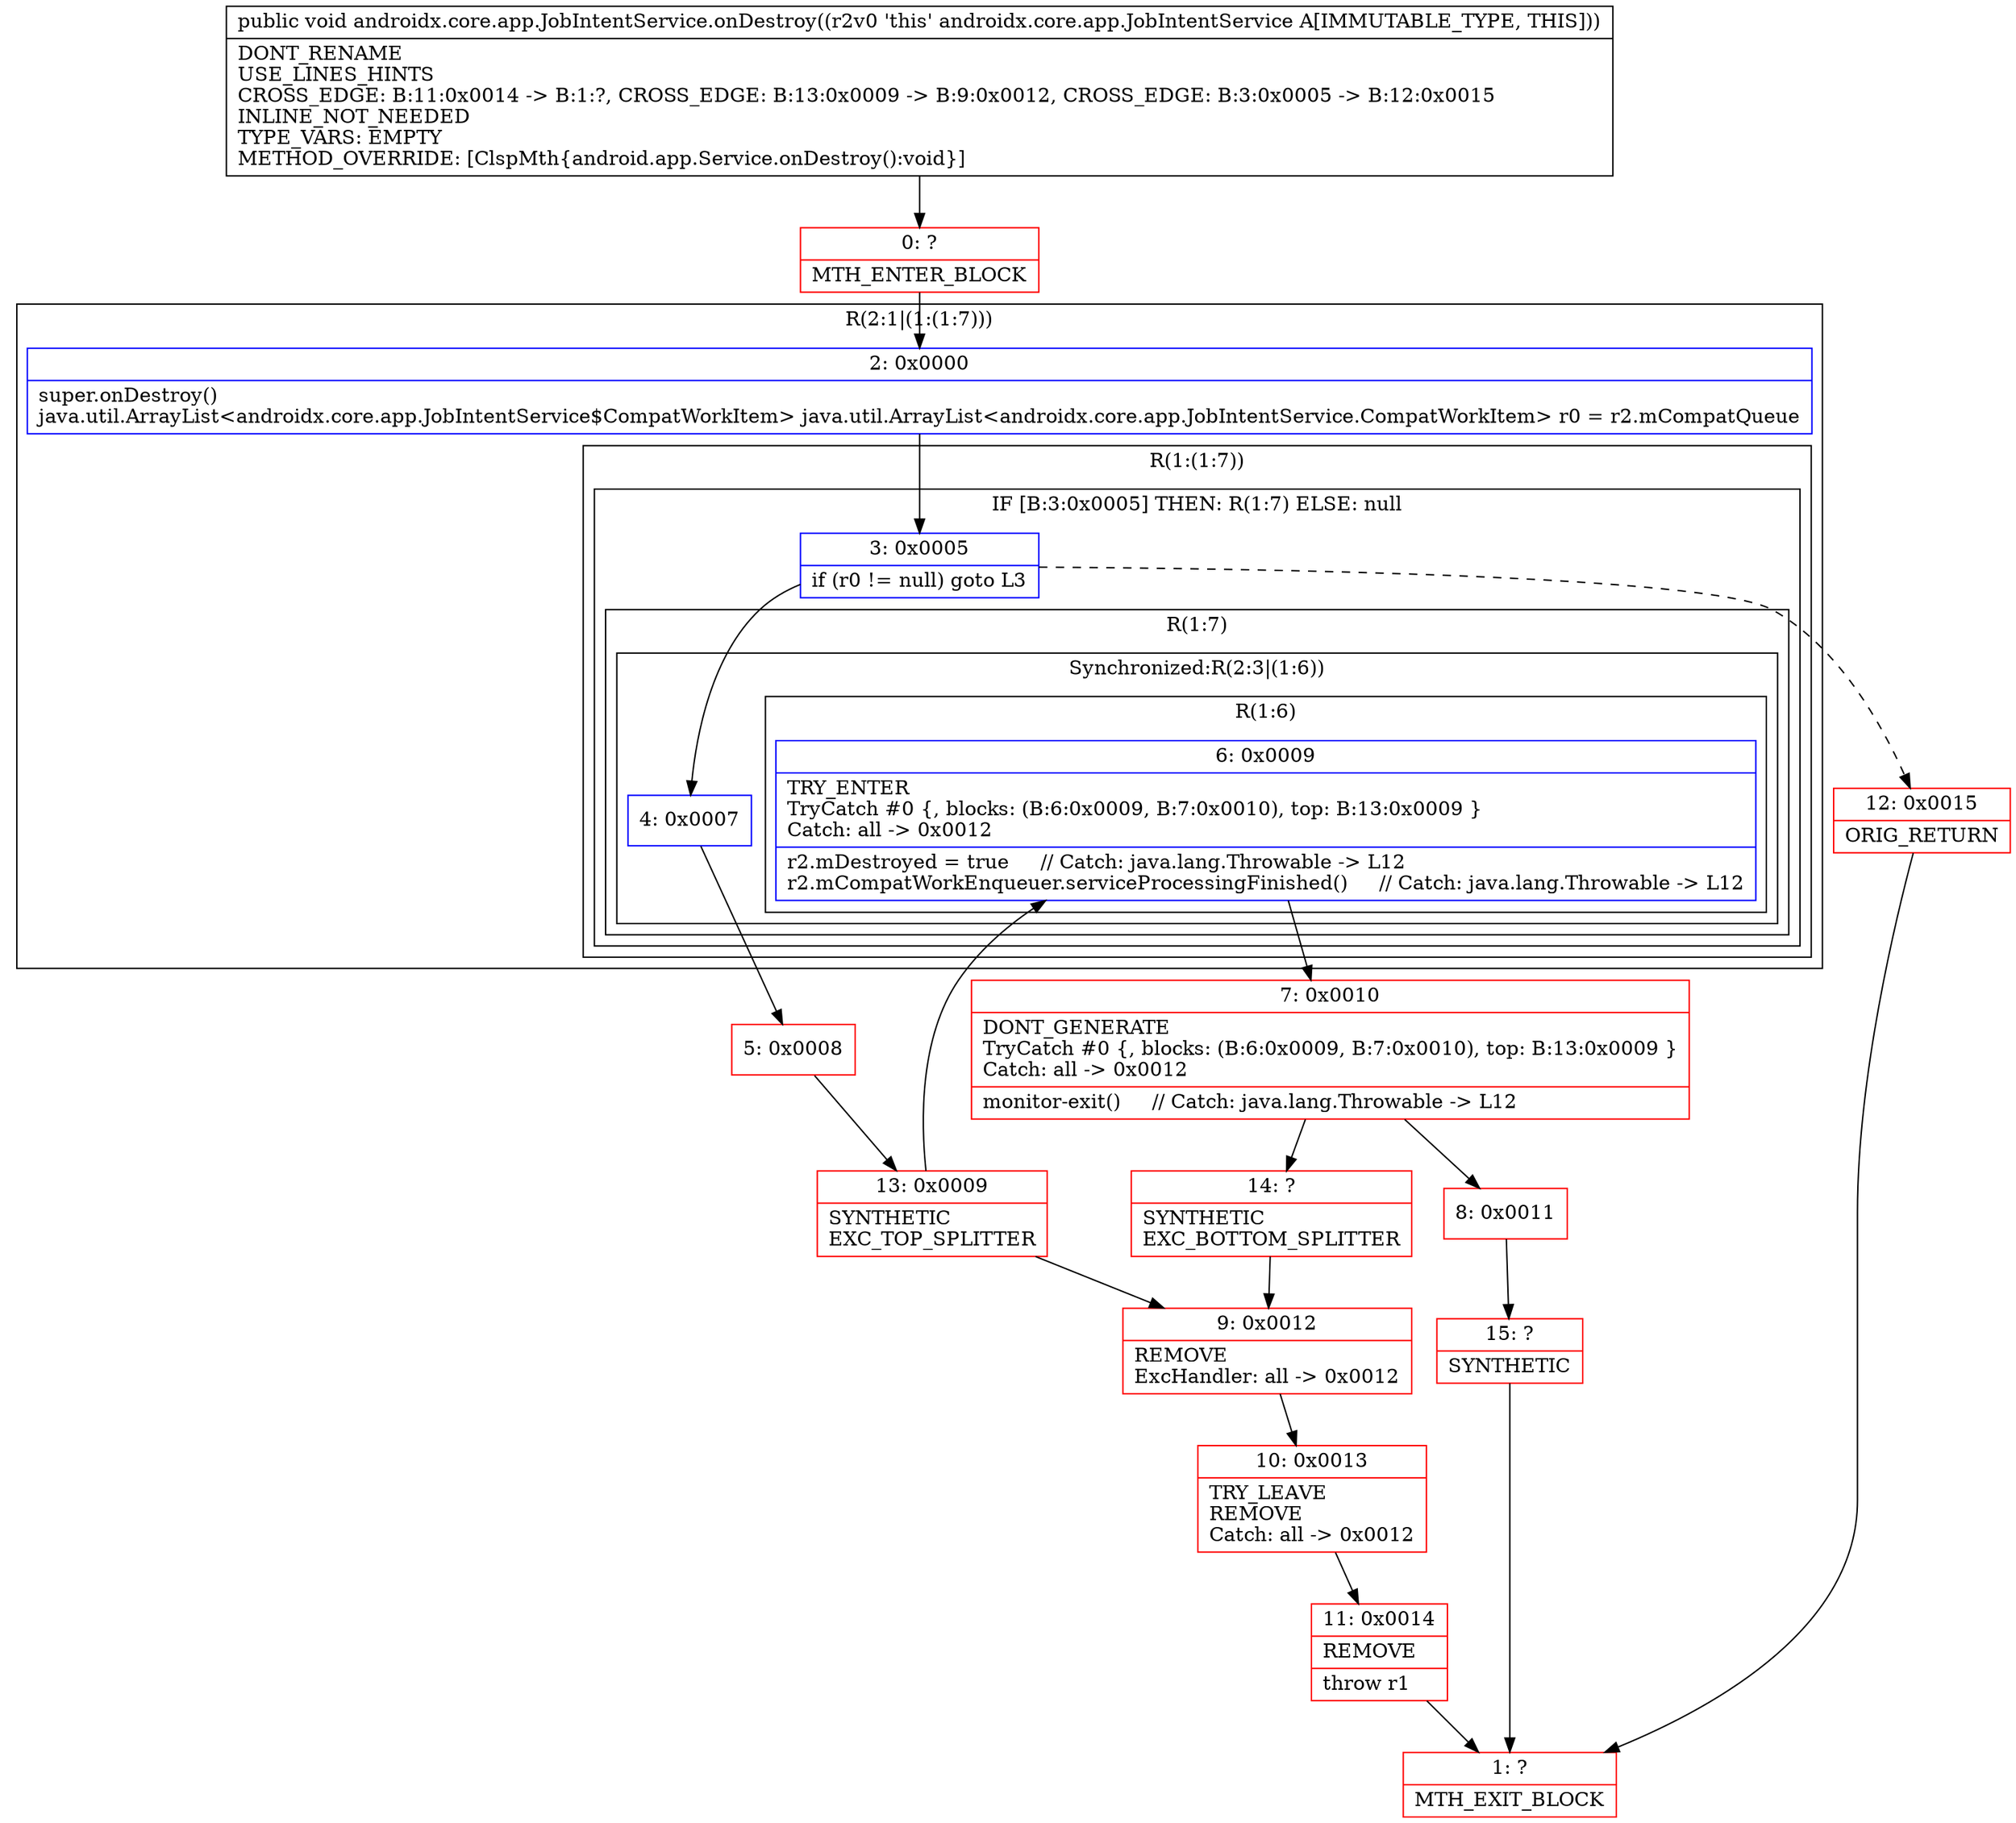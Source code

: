 digraph "CFG forandroidx.core.app.JobIntentService.onDestroy()V" {
subgraph cluster_Region_1580112938 {
label = "R(2:1|(1:(1:7)))";
node [shape=record,color=blue];
Node_2 [shape=record,label="{2\:\ 0x0000|super.onDestroy()\ljava.util.ArrayList\<androidx.core.app.JobIntentService$CompatWorkItem\> java.util.ArrayList\<androidx.core.app.JobIntentService.CompatWorkItem\> r0 = r2.mCompatQueue\l}"];
subgraph cluster_Region_1148532338 {
label = "R(1:(1:7))";
node [shape=record,color=blue];
subgraph cluster_IfRegion_182690913 {
label = "IF [B:3:0x0005] THEN: R(1:7) ELSE: null";
node [shape=record,color=blue];
Node_3 [shape=record,label="{3\:\ 0x0005|if (r0 != null) goto L3\l}"];
subgraph cluster_Region_1383265598 {
label = "R(1:7)";
node [shape=record,color=blue];
subgraph cluster_SynchronizedRegion_286679295 {
label = "Synchronized:R(2:3|(1:6))";
node [shape=record,color=blue];
Node_4 [shape=record,label="{4\:\ 0x0007}"];
subgraph cluster_Region_1147290289 {
label = "R(1:6)";
node [shape=record,color=blue];
Node_6 [shape=record,label="{6\:\ 0x0009|TRY_ENTER\lTryCatch #0 \{, blocks: (B:6:0x0009, B:7:0x0010), top: B:13:0x0009 \}\lCatch: all \-\> 0x0012\l|r2.mDestroyed = true     \/\/ Catch: java.lang.Throwable \-\> L12\lr2.mCompatWorkEnqueuer.serviceProcessingFinished()     \/\/ Catch: java.lang.Throwable \-\> L12\l}"];
}
}
}
}
}
}
Node_0 [shape=record,color=red,label="{0\:\ ?|MTH_ENTER_BLOCK\l}"];
Node_5 [shape=record,color=red,label="{5\:\ 0x0008}"];
Node_13 [shape=record,color=red,label="{13\:\ 0x0009|SYNTHETIC\lEXC_TOP_SPLITTER\l}"];
Node_7 [shape=record,color=red,label="{7\:\ 0x0010|DONT_GENERATE\lTryCatch #0 \{, blocks: (B:6:0x0009, B:7:0x0010), top: B:13:0x0009 \}\lCatch: all \-\> 0x0012\l|monitor\-exit()     \/\/ Catch: java.lang.Throwable \-\> L12\l}"];
Node_8 [shape=record,color=red,label="{8\:\ 0x0011}"];
Node_15 [shape=record,color=red,label="{15\:\ ?|SYNTHETIC\l}"];
Node_1 [shape=record,color=red,label="{1\:\ ?|MTH_EXIT_BLOCK\l}"];
Node_14 [shape=record,color=red,label="{14\:\ ?|SYNTHETIC\lEXC_BOTTOM_SPLITTER\l}"];
Node_9 [shape=record,color=red,label="{9\:\ 0x0012|REMOVE\lExcHandler: all \-\> 0x0012\l}"];
Node_10 [shape=record,color=red,label="{10\:\ 0x0013|TRY_LEAVE\lREMOVE\lCatch: all \-\> 0x0012\l}"];
Node_11 [shape=record,color=red,label="{11\:\ 0x0014|REMOVE\l|throw r1\l}"];
Node_12 [shape=record,color=red,label="{12\:\ 0x0015|ORIG_RETURN\l}"];
MethodNode[shape=record,label="{public void androidx.core.app.JobIntentService.onDestroy((r2v0 'this' androidx.core.app.JobIntentService A[IMMUTABLE_TYPE, THIS]))  | DONT_RENAME\lUSE_LINES_HINTS\lCROSS_EDGE: B:11:0x0014 \-\> B:1:?, CROSS_EDGE: B:13:0x0009 \-\> B:9:0x0012, CROSS_EDGE: B:3:0x0005 \-\> B:12:0x0015\lINLINE_NOT_NEEDED\lTYPE_VARS: EMPTY\lMETHOD_OVERRIDE: [ClspMth\{android.app.Service.onDestroy():void\}]\l}"];
MethodNode -> Node_0;Node_2 -> Node_3;
Node_3 -> Node_4;
Node_3 -> Node_12[style=dashed];
Node_4 -> Node_5;
Node_6 -> Node_7;
Node_0 -> Node_2;
Node_5 -> Node_13;
Node_13 -> Node_6;
Node_13 -> Node_9;
Node_7 -> Node_8;
Node_7 -> Node_14;
Node_8 -> Node_15;
Node_15 -> Node_1;
Node_14 -> Node_9;
Node_9 -> Node_10;
Node_10 -> Node_11;
Node_11 -> Node_1;
Node_12 -> Node_1;
}

